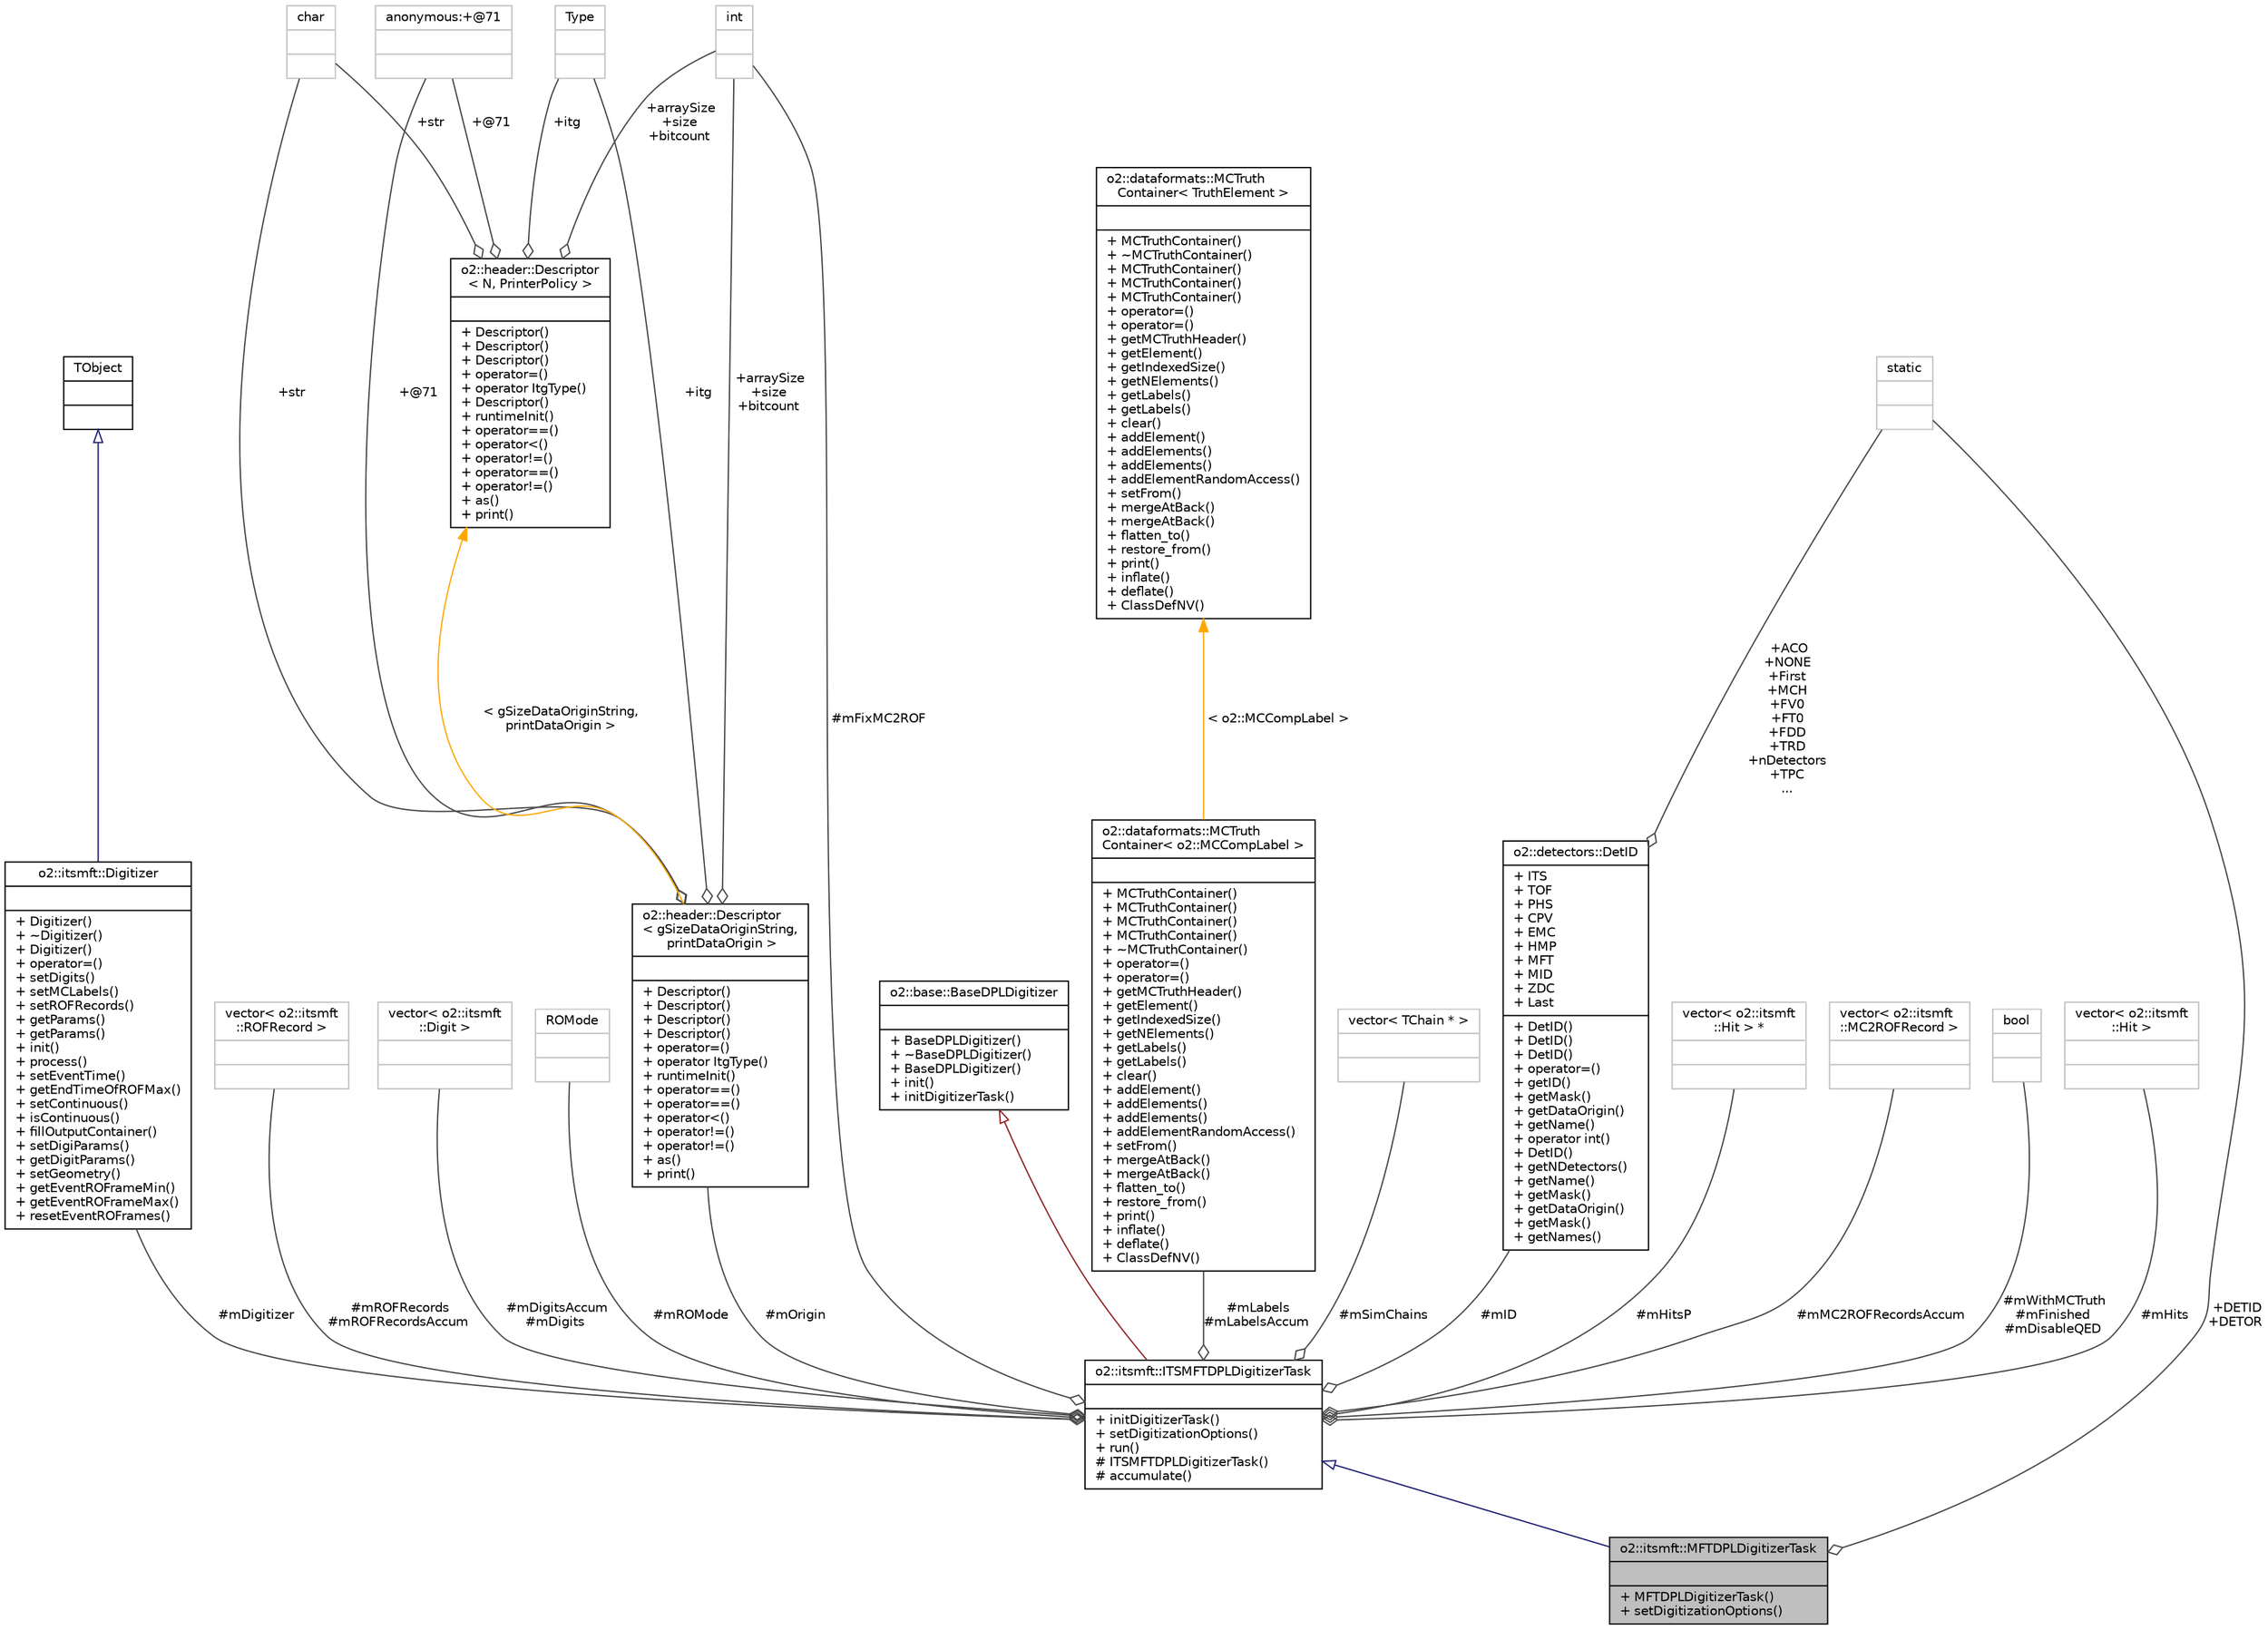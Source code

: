 digraph "o2::itsmft::MFTDPLDigitizerTask"
{
 // INTERACTIVE_SVG=YES
  bgcolor="transparent";
  edge [fontname="Helvetica",fontsize="10",labelfontname="Helvetica",labelfontsize="10"];
  node [fontname="Helvetica",fontsize="10",shape=record];
  Node3 [label="{o2::itsmft::MFTDPLDigitizerTask\n||+ MFTDPLDigitizerTask()\l+ setDigitizationOptions()\l}",height=0.2,width=0.4,color="black", fillcolor="grey75", style="filled", fontcolor="black"];
  Node4 -> Node3 [dir="back",color="midnightblue",fontsize="10",style="solid",arrowtail="onormal",fontname="Helvetica"];
  Node4 [label="{o2::itsmft::ITSMFTDPLDigitizerTask\n||+ initDigitizerTask()\l+ setDigitizationOptions()\l+ run()\l# ITSMFTDPLDigitizerTask()\l# accumulate()\l}",height=0.2,width=0.4,color="black",URL="$dd/d3a/classo2_1_1itsmft_1_1ITSMFTDPLDigitizerTask.html"];
  Node5 -> Node4 [dir="back",color="firebrick4",fontsize="10",style="solid",arrowtail="onormal",fontname="Helvetica"];
  Node5 [label="{o2::base::BaseDPLDigitizer\n||+ BaseDPLDigitizer()\l+ ~BaseDPLDigitizer()\l+ BaseDPLDigitizer()\l+ init()\l+ initDigitizerTask()\l}",height=0.2,width=0.4,color="black",URL="$de/de1/classo2_1_1base_1_1BaseDPLDigitizer.html"];
  Node6 -> Node4 [color="grey25",fontsize="10",style="solid",label=" #mDigitizer" ,arrowhead="odiamond",fontname="Helvetica"];
  Node6 [label="{o2::itsmft::Digitizer\n||+ Digitizer()\l+ ~Digitizer()\l+ Digitizer()\l+ operator=()\l+ setDigits()\l+ setMCLabels()\l+ setROFRecords()\l+ getParams()\l+ getParams()\l+ init()\l+ process()\l+ setEventTime()\l+ getEndTimeOfROFMax()\l+ setContinuous()\l+ isContinuous()\l+ fillOutputContainer()\l+ setDigiParams()\l+ getDigitParams()\l+ setGeometry()\l+ getEventROFrameMin()\l+ getEventROFrameMax()\l+ resetEventROFrames()\l}",height=0.2,width=0.4,color="black",URL="$d0/d77/classo2_1_1itsmft_1_1Digitizer.html"];
  Node7 -> Node6 [dir="back",color="midnightblue",fontsize="10",style="solid",arrowtail="onormal",fontname="Helvetica"];
  Node7 [label="{TObject\n||}",height=0.2,width=0.4,color="black",URL="$d5/d0f/classTObject.html"];
  Node8 -> Node4 [color="grey25",fontsize="10",style="solid",label=" #mROFRecords\n#mROFRecordsAccum" ,arrowhead="odiamond",fontname="Helvetica"];
  Node8 [label="{vector\< o2::itsmft\l::ROFRecord \>\n||}",height=0.2,width=0.4,color="grey75"];
  Node9 -> Node4 [color="grey25",fontsize="10",style="solid",label=" #mDigitsAccum\n#mDigits" ,arrowhead="odiamond",fontname="Helvetica"];
  Node9 [label="{vector\< o2::itsmft\l::Digit \>\n||}",height=0.2,width=0.4,color="grey75"];
  Node10 -> Node4 [color="grey25",fontsize="10",style="solid",label=" #mROMode" ,arrowhead="odiamond",fontname="Helvetica"];
  Node10 [label="{ROMode\n||}",height=0.2,width=0.4,color="grey75"];
  Node11 -> Node4 [color="grey25",fontsize="10",style="solid",label=" #mOrigin" ,arrowhead="odiamond",fontname="Helvetica"];
  Node11 [label="{o2::header::Descriptor\l\< gSizeDataOriginString,\l printDataOrigin \>\n||+ Descriptor()\l+ Descriptor()\l+ Descriptor()\l+ Descriptor()\l+ operator=()\l+ operator ItgType()\l+ runtimeInit()\l+ operator==()\l+ operator==()\l+ operator\<()\l+ operator!=()\l+ operator!=()\l+ as()\l+ print()\l}",height=0.2,width=0.4,color="black",URL="$d9/db3/structo2_1_1header_1_1Descriptor.html"];
  Node12 -> Node11 [color="grey25",fontsize="10",style="solid",label=" +itg" ,arrowhead="odiamond",fontname="Helvetica"];
  Node12 [label="{Type\n||}",height=0.2,width=0.4,color="grey75"];
  Node13 -> Node11 [color="grey25",fontsize="10",style="solid",label=" +str" ,arrowhead="odiamond",fontname="Helvetica"];
  Node13 [label="{char\n||}",height=0.2,width=0.4,color="grey75"];
  Node14 -> Node11 [color="grey25",fontsize="10",style="solid",label=" +arraySize\n+size\n+bitcount" ,arrowhead="odiamond",fontname="Helvetica"];
  Node14 [label="{int\n||}",height=0.2,width=0.4,color="grey75"];
  Node15 -> Node11 [color="grey25",fontsize="10",style="solid",label=" +@71" ,arrowhead="odiamond",fontname="Helvetica"];
  Node15 [label="{anonymous:+@71\n||}",height=0.2,width=0.4,color="grey75"];
  Node16 -> Node11 [dir="back",color="orange",fontsize="10",style="solid",label=" \< gSizeDataOriginString,\l printDataOrigin \>" ,fontname="Helvetica"];
  Node16 [label="{o2::header::Descriptor\l\< N, PrinterPolicy \>\n||+ Descriptor()\l+ Descriptor()\l+ Descriptor()\l+ operator=()\l+ operator ItgType()\l+ Descriptor()\l+ runtimeInit()\l+ operator==()\l+ operator\<()\l+ operator!=()\l+ operator==()\l+ operator!=()\l+ as()\l+ print()\l}",height=0.2,width=0.4,color="black",URL="$d9/db3/structo2_1_1header_1_1Descriptor.html"];
  Node12 -> Node16 [color="grey25",fontsize="10",style="solid",label=" +itg" ,arrowhead="odiamond",fontname="Helvetica"];
  Node13 -> Node16 [color="grey25",fontsize="10",style="solid",label=" +str" ,arrowhead="odiamond",fontname="Helvetica"];
  Node14 -> Node16 [color="grey25",fontsize="10",style="solid",label=" +arraySize\n+size\n+bitcount" ,arrowhead="odiamond",fontname="Helvetica"];
  Node15 -> Node16 [color="grey25",fontsize="10",style="solid",label=" +@71" ,arrowhead="odiamond",fontname="Helvetica"];
  Node17 -> Node4 [color="grey25",fontsize="10",style="solid",label=" #mID" ,arrowhead="odiamond",fontname="Helvetica"];
  Node17 [label="{o2::detectors::DetID\n|+ ITS\l+ TOF\l+ PHS\l+ CPV\l+ EMC\l+ HMP\l+ MFT\l+ MID\l+ ZDC\l+ Last\l|+ DetID()\l+ DetID()\l+ DetID()\l+ operator=()\l+ getID()\l+ getMask()\l+ getDataOrigin()\l+ getName()\l+ operator int()\l+ DetID()\l+ getNDetectors()\l+ getName()\l+ getMask()\l+ getDataOrigin()\l+ getMask()\l+ getNames()\l}",height=0.2,width=0.4,color="black",URL="$d6/dd5/classo2_1_1detectors_1_1DetID.html",tooltip="Static class with identifiers, bitmasks and names for ALICE detectors. "];
  Node18 -> Node17 [color="grey25",fontsize="10",style="solid",label=" +ACO\n+NONE\n+First\n+MCH\n+FV0\n+FT0\n+FDD\n+TRD\n+nDetectors\n+TPC\n..." ,arrowhead="odiamond",fontname="Helvetica"];
  Node18 [label="{static\n||}",height=0.2,width=0.4,color="grey75"];
  Node19 -> Node4 [color="grey25",fontsize="10",style="solid",label=" #mSimChains" ,arrowhead="odiamond",fontname="Helvetica"];
  Node19 [label="{vector\< TChain * \>\n||}",height=0.2,width=0.4,color="grey75"];
  Node20 -> Node4 [color="grey25",fontsize="10",style="solid",label=" #mLabels\n#mLabelsAccum" ,arrowhead="odiamond",fontname="Helvetica"];
  Node20 [label="{o2::dataformats::MCTruth\lContainer\< o2::MCCompLabel \>\n||+ MCTruthContainer()\l+ MCTruthContainer()\l+ MCTruthContainer()\l+ MCTruthContainer()\l+ ~MCTruthContainer()\l+ operator=()\l+ operator=()\l+ getMCTruthHeader()\l+ getElement()\l+ getIndexedSize()\l+ getNElements()\l+ getLabels()\l+ getLabels()\l+ clear()\l+ addElement()\l+ addElements()\l+ addElements()\l+ addElementRandomAccess()\l+ setFrom()\l+ mergeAtBack()\l+ mergeAtBack()\l+ flatten_to()\l+ restore_from()\l+ print()\l+ inflate()\l+ deflate()\l+ ClassDefNV()\l}",height=0.2,width=0.4,color="black",URL="$dc/daa/classo2_1_1dataformats_1_1MCTruthContainer.html"];
  Node21 -> Node20 [dir="back",color="orange",fontsize="10",style="solid",label=" \< o2::MCCompLabel \>" ,fontname="Helvetica"];
  Node21 [label="{o2::dataformats::MCTruth\lContainer\< TruthElement \>\n||+ MCTruthContainer()\l+ ~MCTruthContainer()\l+ MCTruthContainer()\l+ MCTruthContainer()\l+ MCTruthContainer()\l+ operator=()\l+ operator=()\l+ getMCTruthHeader()\l+ getElement()\l+ getIndexedSize()\l+ getNElements()\l+ getLabels()\l+ getLabels()\l+ clear()\l+ addElement()\l+ addElements()\l+ addElements()\l+ addElementRandomAccess()\l+ setFrom()\l+ mergeAtBack()\l+ mergeAtBack()\l+ flatten_to()\l+ restore_from()\l+ print()\l+ inflate()\l+ deflate()\l+ ClassDefNV()\l}",height=0.2,width=0.4,color="black",URL="$dc/daa/classo2_1_1dataformats_1_1MCTruthContainer.html",tooltip="A container to hold and manage MC truth information/labels. "];
  Node14 -> Node4 [color="grey25",fontsize="10",style="solid",label=" #mFixMC2ROF" ,arrowhead="odiamond",fontname="Helvetica"];
  Node22 -> Node4 [color="grey25",fontsize="10",style="solid",label=" #mHitsP" ,arrowhead="odiamond",fontname="Helvetica"];
  Node22 [label="{vector\< o2::itsmft\l::Hit \> *\n||}",height=0.2,width=0.4,color="grey75"];
  Node23 -> Node4 [color="grey25",fontsize="10",style="solid",label=" #mMC2ROFRecordsAccum" ,arrowhead="odiamond",fontname="Helvetica"];
  Node23 [label="{vector\< o2::itsmft\l::MC2ROFRecord \>\n||}",height=0.2,width=0.4,color="grey75"];
  Node24 -> Node4 [color="grey25",fontsize="10",style="solid",label=" #mWithMCTruth\n#mFinished\n#mDisableQED" ,arrowhead="odiamond",fontname="Helvetica"];
  Node24 [label="{bool\n||}",height=0.2,width=0.4,color="grey75"];
  Node25 -> Node4 [color="grey25",fontsize="10",style="solid",label=" #mHits" ,arrowhead="odiamond",fontname="Helvetica"];
  Node25 [label="{vector\< o2::itsmft\l::Hit \>\n||}",height=0.2,width=0.4,color="grey75"];
  Node18 -> Node3 [color="grey25",fontsize="10",style="solid",label=" +DETID\n+DETOR" ,arrowhead="odiamond",fontname="Helvetica"];
}
